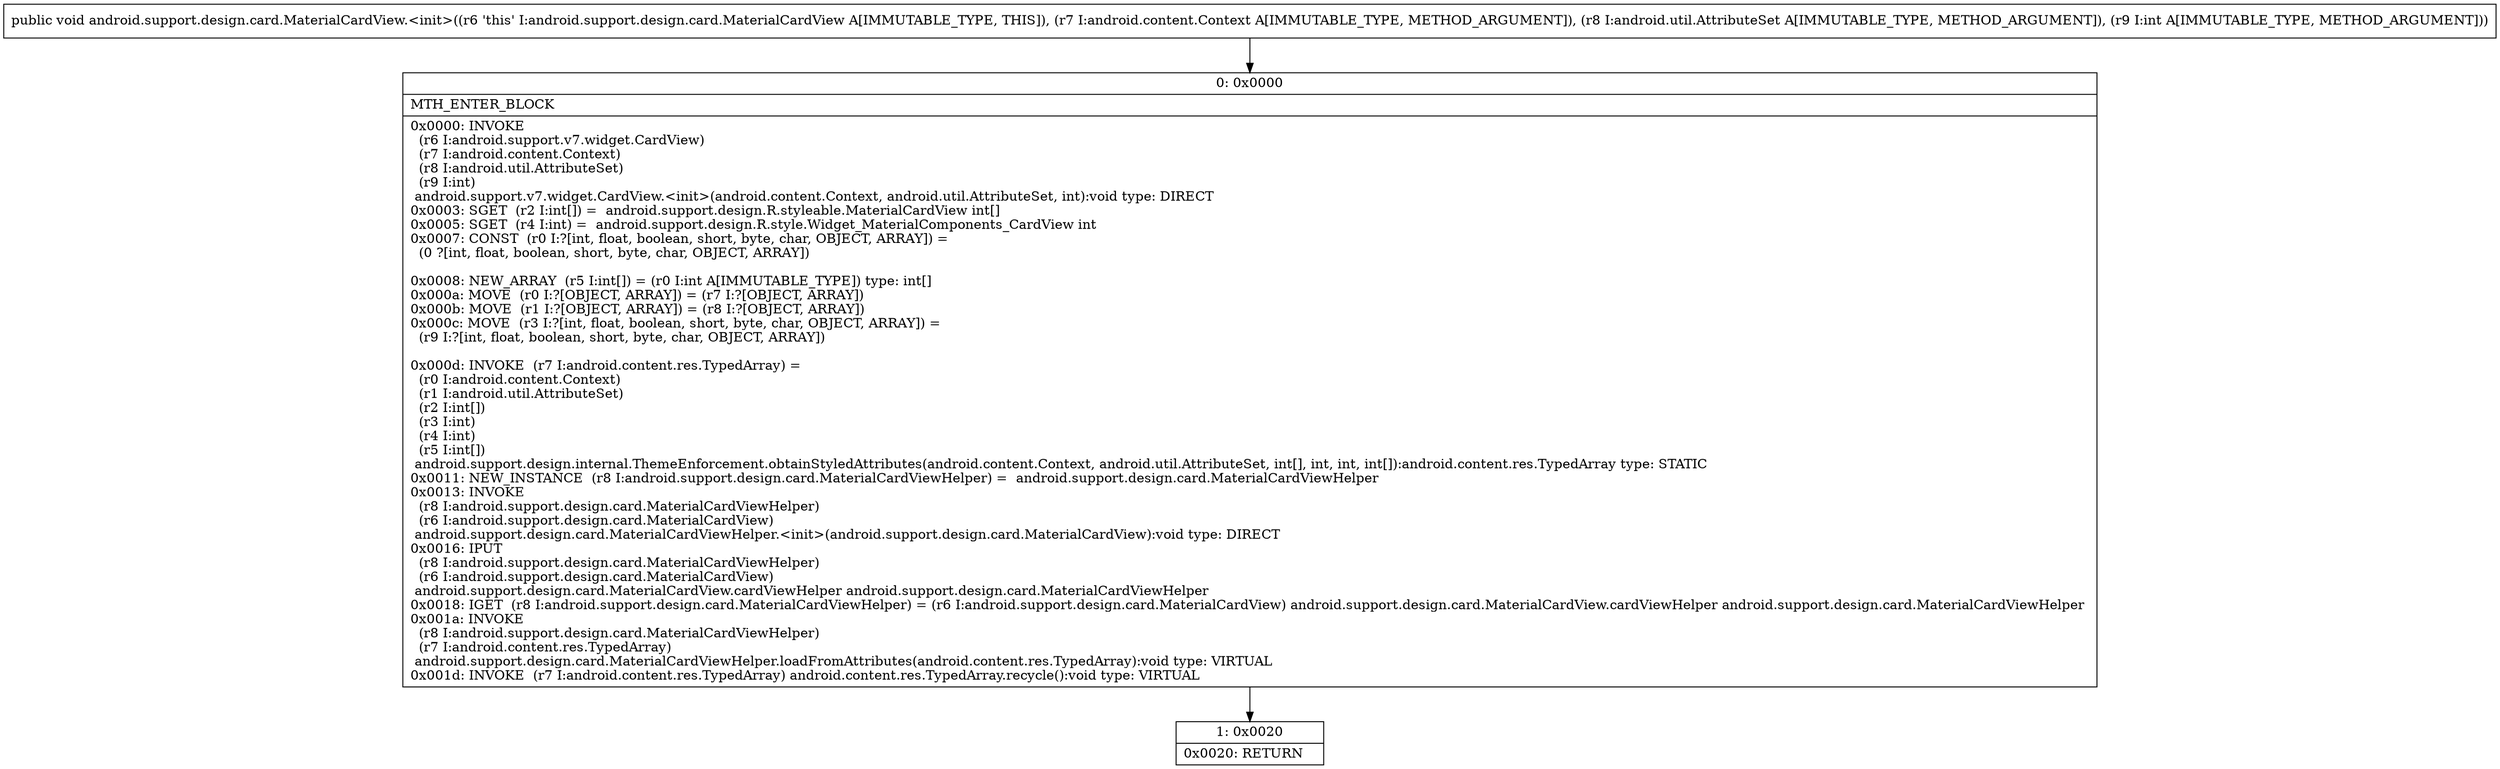 digraph "CFG forandroid.support.design.card.MaterialCardView.\<init\>(Landroid\/content\/Context;Landroid\/util\/AttributeSet;I)V" {
Node_0 [shape=record,label="{0\:\ 0x0000|MTH_ENTER_BLOCK\l|0x0000: INVOKE  \l  (r6 I:android.support.v7.widget.CardView)\l  (r7 I:android.content.Context)\l  (r8 I:android.util.AttributeSet)\l  (r9 I:int)\l android.support.v7.widget.CardView.\<init\>(android.content.Context, android.util.AttributeSet, int):void type: DIRECT \l0x0003: SGET  (r2 I:int[]) =  android.support.design.R.styleable.MaterialCardView int[] \l0x0005: SGET  (r4 I:int) =  android.support.design.R.style.Widget_MaterialComponents_CardView int \l0x0007: CONST  (r0 I:?[int, float, boolean, short, byte, char, OBJECT, ARRAY]) = \l  (0 ?[int, float, boolean, short, byte, char, OBJECT, ARRAY])\l \l0x0008: NEW_ARRAY  (r5 I:int[]) = (r0 I:int A[IMMUTABLE_TYPE]) type: int[] \l0x000a: MOVE  (r0 I:?[OBJECT, ARRAY]) = (r7 I:?[OBJECT, ARRAY]) \l0x000b: MOVE  (r1 I:?[OBJECT, ARRAY]) = (r8 I:?[OBJECT, ARRAY]) \l0x000c: MOVE  (r3 I:?[int, float, boolean, short, byte, char, OBJECT, ARRAY]) = \l  (r9 I:?[int, float, boolean, short, byte, char, OBJECT, ARRAY])\l \l0x000d: INVOKE  (r7 I:android.content.res.TypedArray) = \l  (r0 I:android.content.Context)\l  (r1 I:android.util.AttributeSet)\l  (r2 I:int[])\l  (r3 I:int)\l  (r4 I:int)\l  (r5 I:int[])\l android.support.design.internal.ThemeEnforcement.obtainStyledAttributes(android.content.Context, android.util.AttributeSet, int[], int, int, int[]):android.content.res.TypedArray type: STATIC \l0x0011: NEW_INSTANCE  (r8 I:android.support.design.card.MaterialCardViewHelper) =  android.support.design.card.MaterialCardViewHelper \l0x0013: INVOKE  \l  (r8 I:android.support.design.card.MaterialCardViewHelper)\l  (r6 I:android.support.design.card.MaterialCardView)\l android.support.design.card.MaterialCardViewHelper.\<init\>(android.support.design.card.MaterialCardView):void type: DIRECT \l0x0016: IPUT  \l  (r8 I:android.support.design.card.MaterialCardViewHelper)\l  (r6 I:android.support.design.card.MaterialCardView)\l android.support.design.card.MaterialCardView.cardViewHelper android.support.design.card.MaterialCardViewHelper \l0x0018: IGET  (r8 I:android.support.design.card.MaterialCardViewHelper) = (r6 I:android.support.design.card.MaterialCardView) android.support.design.card.MaterialCardView.cardViewHelper android.support.design.card.MaterialCardViewHelper \l0x001a: INVOKE  \l  (r8 I:android.support.design.card.MaterialCardViewHelper)\l  (r7 I:android.content.res.TypedArray)\l android.support.design.card.MaterialCardViewHelper.loadFromAttributes(android.content.res.TypedArray):void type: VIRTUAL \l0x001d: INVOKE  (r7 I:android.content.res.TypedArray) android.content.res.TypedArray.recycle():void type: VIRTUAL \l}"];
Node_1 [shape=record,label="{1\:\ 0x0020|0x0020: RETURN   \l}"];
MethodNode[shape=record,label="{public void android.support.design.card.MaterialCardView.\<init\>((r6 'this' I:android.support.design.card.MaterialCardView A[IMMUTABLE_TYPE, THIS]), (r7 I:android.content.Context A[IMMUTABLE_TYPE, METHOD_ARGUMENT]), (r8 I:android.util.AttributeSet A[IMMUTABLE_TYPE, METHOD_ARGUMENT]), (r9 I:int A[IMMUTABLE_TYPE, METHOD_ARGUMENT])) }"];
MethodNode -> Node_0;
Node_0 -> Node_1;
}

